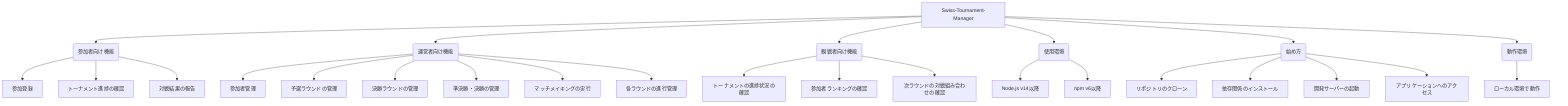 graph TD
   A[Swiss-Tournament-Manager] --> B(参加者向け機能)
   B --> C[参加登録]
   B --> D[トーナメント進捗の確認]
   B --> E[対戦結果の報告]
   
   A --> F(運営者向け機能)
   F --> G[参加者管理]
   F --> H[予選ラウンドの管理]
   F --> I[決勝ラウンドの管理]
   F --> J[準決勝・決勝の管理]
   F --> K[マッチメイキングの実行]
   F --> L[各ラウンドの進行管理]
   
   A --> M(観戦者向け機能)
   M --> N[トーナメントの進捗状況の確認]
   M --> O[参加者ランキングの確認]
   M --> P[次ラウンドの対戦組み合わせの確認]
   
   A --> Q(使用環境)
   Q --> R[Node.js v14以降]
   Q --> S[npm v6以降]
   
   A --> T(始め方)
   T --> U[リポジトリのクローン]
   T --> V[依存関係のインストール]
   T --> W[開発サーバーの起動]
   T --> X[アプリケーションへのアクセス]
   
   A --> Y(動作環境)
   Y --> Z[ローカル環境で動作]